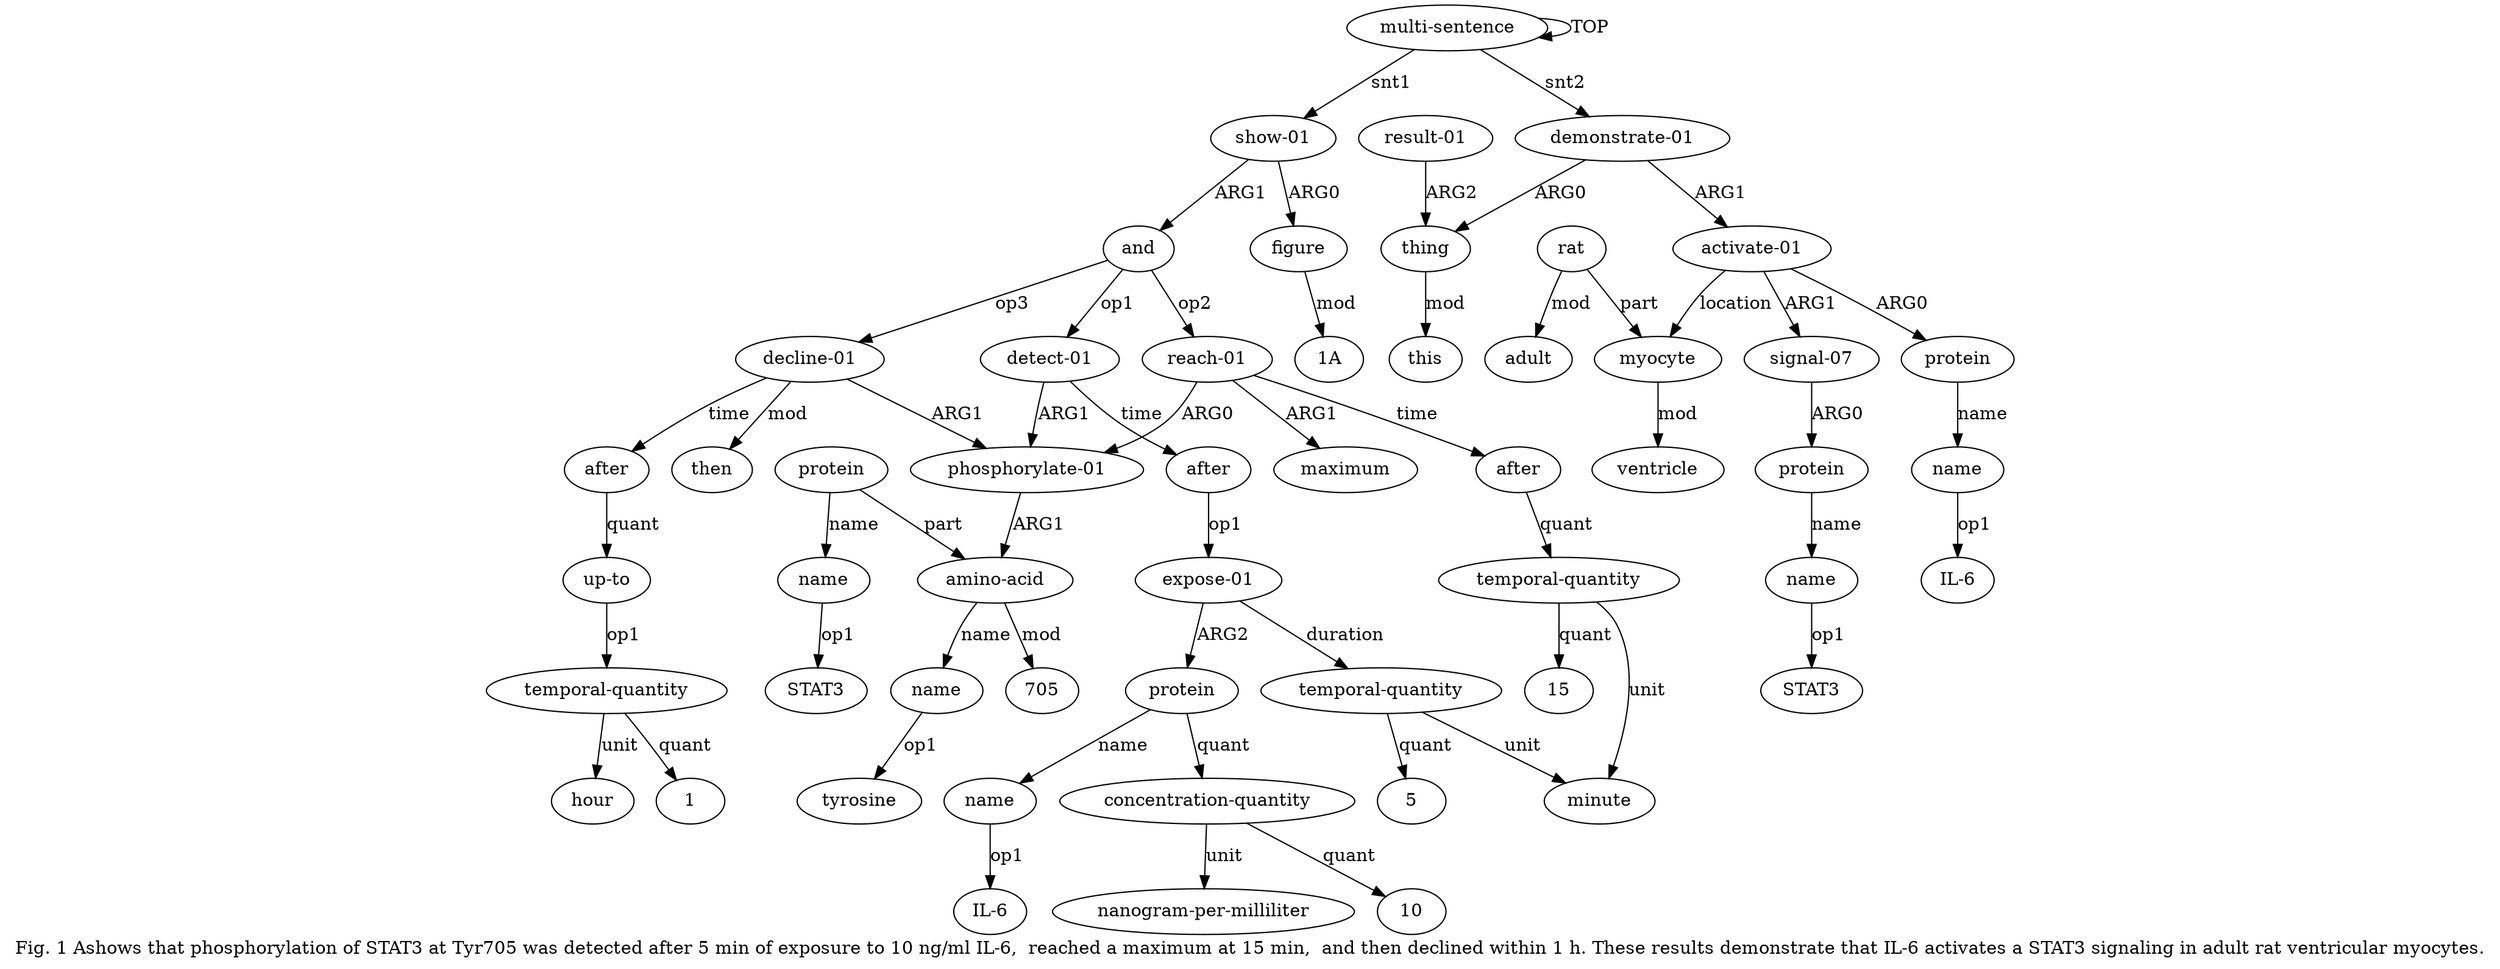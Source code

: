 digraph  {
	graph [label="Fig. 1 Ashows that phosphorylation of STAT3 at Tyr705 was detected after 5 min of exposure to 10 ng/ml IL-6,  reached a maximum \
at 15 min,  and then declined within 1 h. These results demonstrate that IL-6 activates a STAT3 signaling in adult rat ventricular \
myocytes."];
	node [label="\N"];
	a20	 [color=black,
		gold_ind=20,
		gold_label=after,
		label=after,
		test_ind=20,
		test_label=after];
	a21	 [color=black,
		gold_ind=21,
		gold_label="temporal-quantity",
		label="temporal-quantity",
		test_ind=21,
		test_label="temporal-quantity"];
	a20 -> a21 [key=0,
	color=black,
	gold_label=quant,
	label=quant,
	test_label=quant];
"a21 15" [color=black,
	gold_ind=-1,
	gold_label=15,
	label=15,
	test_ind=-1,
	test_label=15];
a21 -> "a21 15" [key=0,
color=black,
gold_label=quant,
label=quant,
test_label=quant];
a17 [color=black,
gold_ind=17,
gold_label=minute,
label=minute,
test_ind=17,
test_label=minute];
a21 -> a17 [key=0,
color=black,
gold_label=unit,
label=unit,
test_label=unit];
a22 [color=black,
gold_ind=22,
gold_label="decline-01",
label="decline-01",
test_ind=22,
test_label="decline-01"];
a23 [color=black,
gold_ind=23,
gold_label=after,
label=after,
test_ind=23,
test_label=after];
a22 -> a23 [key=0,
color=black,
gold_label=time,
label=time,
test_label=time];
a27 [color=black,
gold_ind=27,
gold_label=then,
label=then,
test_ind=27,
test_label=then];
a22 -> a27 [key=0,
color=black,
gold_label=mod,
label=mod,
test_label=mod];
a5 [color=black,
gold_ind=5,
gold_label="phosphorylate-01",
label="phosphorylate-01",
test_ind=5,
test_label="phosphorylate-01"];
a22 -> a5 [key=0,
color=black,
gold_label=ARG1,
label=ARG1,
test_label=ARG1];
a24 [color=black,
gold_ind=24,
gold_label="up-to",
label="up-to",
test_ind=24,
test_label="up-to"];
a23 -> a24 [key=0,
color=black,
gold_label=quant,
label=quant,
test_label=quant];
a25 [color=black,
gold_ind=25,
gold_label="temporal-quantity",
label="temporal-quantity",
test_ind=25,
test_label="temporal-quantity"];
a24 -> a25 [key=0,
color=black,
gold_label=op1,
label=op1,
test_label=op1];
a26 [color=black,
gold_ind=26,
gold_label=hour,
label=hour,
test_ind=26,
test_label=hour];
a25 -> a26 [key=0,
color=black,
gold_label=unit,
label=unit,
test_label=unit];
"a25 1" [color=black,
gold_ind=-1,
gold_label=1,
label=1,
test_ind=-1,
test_label=1];
a25 -> "a25 1" [key=0,
color=black,
gold_label=quant,
label=quant,
test_label=quant];
a28 [color=black,
gold_ind=28,
gold_label="demonstrate-01",
label="demonstrate-01",
test_ind=28,
test_label="demonstrate-01"];
a29 [color=black,
gold_ind=29,
gold_label=thing,
label=thing,
test_ind=29,
test_label=thing];
a28 -> a29 [key=0,
color=black,
gold_label=ARG0,
label=ARG0,
test_label=ARG0];
a32 [color=black,
gold_ind=32,
gold_label="activate-01",
label="activate-01",
test_ind=32,
test_label="activate-01"];
a28 -> a32 [key=0,
color=black,
gold_label=ARG1,
label=ARG1,
test_label=ARG1];
a31 [color=black,
gold_ind=31,
gold_label=this,
label=this,
test_ind=31,
test_label=this];
a29 -> a31 [key=0,
color=black,
gold_label=mod,
label=mod,
test_label=mod];
"a37 STAT3" [color=black,
gold_ind=-1,
gold_label=STAT3,
label=STAT3,
test_ind=-1,
test_label=STAT3];
"a16 5" [color=black,
gold_ind=-1,
gold_label=5,
label=5,
test_ind=-1,
test_label=5];
"a7 tyrosine" [color=black,
gold_ind=-1,
gold_label=tyrosine,
label=tyrosine,
test_ind=-1,
test_label=tyrosine];
a30 [color=black,
gold_ind=30,
gold_label="result-01",
label="result-01",
test_ind=30,
test_label="result-01"];
a30 -> a29 [key=0,
color=black,
gold_label=ARG2,
label=ARG2,
test_label=ARG2];
"a6 705" [color=black,
gold_ind=-1,
gold_label=705,
label=705,
test_ind=-1,
test_label=705];
a37 [color=black,
gold_ind=37,
gold_label=name,
label=name,
test_ind=37,
test_label=name];
a37 -> "a37 STAT3" [key=0,
color=black,
gold_label=op1,
label=op1,
test_label=op1];
"a2 1A" [color=black,
gold_ind=-1,
gold_label="1A",
label="1A",
test_ind=-1,
test_label="1A"];
a36 [color=black,
gold_ind=36,
gold_label=protein,
label=protein,
test_ind=36,
test_label=protein];
a36 -> a37 [key=0,
color=black,
gold_label=name,
label=name,
test_label=name];
a33 [color=black,
gold_ind=33,
gold_label=protein,
label=protein,
test_ind=33,
test_label=protein];
a34 [color=black,
gold_ind=34,
gold_label=name,
label=name,
test_ind=34,
test_label=name];
a33 -> a34 [key=0,
color=black,
gold_label=name,
label=name,
test_label=name];
a35 [color=black,
gold_ind=35,
gold_label="signal-07",
label="signal-07",
test_ind=35,
test_label="signal-07"];
a35 -> a36 [key=0,
color=black,
gold_label=ARG0,
label=ARG0,
test_label=ARG0];
"a34 IL-6" [color=black,
gold_ind=-1,
gold_label="IL-6",
label="IL-6",
test_ind=-1,
test_label="IL-6"];
a34 -> "a34 IL-6" [key=0,
color=black,
gold_label=op1,
label=op1,
test_label=op1];
"a13 IL-6" [color=black,
gold_ind=-1,
gold_label="IL-6",
label="IL-6",
test_ind=-1,
test_label="IL-6"];
a32 -> a33 [key=0,
color=black,
gold_label=ARG0,
label=ARG0,
test_label=ARG0];
a32 -> a35 [key=0,
color=black,
gold_label=ARG1,
label=ARG1,
test_label=ARG1];
a38 [color=black,
gold_ind=38,
gold_label=myocyte,
label=myocyte,
test_ind=38,
test_label=myocyte];
a32 -> a38 [key=0,
color=black,
gold_label=location,
label=location,
test_label=location];
a15 [color=black,
gold_ind=15,
gold_label="nanogram-per-milliliter",
label="nanogram-per-milliliter",
test_ind=15,
test_label="nanogram-per-milliliter"];
a14 [color=black,
gold_ind=14,
gold_label="concentration-quantity",
label="concentration-quantity",
test_ind=14,
test_label="concentration-quantity"];
a14 -> a15 [key=0,
color=black,
gold_label=unit,
label=unit,
test_label=unit];
"a14 10" [color=black,
gold_ind=-1,
gold_label=10,
label=10,
test_ind=-1,
test_label=10];
a14 -> "a14 10" [key=0,
color=black,
gold_label=quant,
label=quant,
test_label=quant];
a16 [color=black,
gold_ind=16,
gold_label="temporal-quantity",
label="temporal-quantity",
test_ind=16,
test_label="temporal-quantity"];
a16 -> "a16 5" [key=0,
color=black,
gold_label=quant,
label=quant,
test_label=quant];
a16 -> a17 [key=0,
color=black,
gold_label=unit,
label=unit,
test_label=unit];
a11 [color=black,
gold_ind=11,
gold_label="expose-01",
label="expose-01",
test_ind=11,
test_label="expose-01"];
a11 -> a16 [key=0,
color=black,
gold_label=duration,
label=duration,
test_label=duration];
a12 [color=black,
gold_ind=12,
gold_label=protein,
label=protein,
test_ind=12,
test_label=protein];
a11 -> a12 [key=0,
color=black,
gold_label=ARG2,
label=ARG2,
test_label=ARG2];
a10 [color=black,
gold_ind=10,
gold_label=after,
label=after,
test_ind=10,
test_label=after];
a10 -> a11 [key=0,
color=black,
gold_label=op1,
label=op1,
test_label=op1];
a13 [color=black,
gold_ind=13,
gold_label=name,
label=name,
test_ind=13,
test_label=name];
a13 -> "a13 IL-6" [key=0,
color=black,
gold_label=op1,
label=op1,
test_label=op1];
a12 -> a14 [key=0,
color=black,
gold_label=quant,
label=quant,
test_label=quant];
a12 -> a13 [key=0,
color=black,
gold_label=name,
label=name,
test_label=name];
a39 [color=black,
gold_ind=39,
gold_label=ventricle,
label=ventricle,
test_ind=39,
test_label=ventricle];
a38 -> a39 [key=0,
color=black,
gold_label=mod,
label=mod,
test_label=mod];
a19 [color=black,
gold_ind=19,
gold_label=maximum,
label=maximum,
test_ind=19,
test_label=maximum];
a18 [color=black,
gold_ind=18,
gold_label="reach-01",
label="reach-01",
test_ind=18,
test_label="reach-01"];
a18 -> a20 [key=0,
color=black,
gold_label=time,
label=time,
test_label=time];
a18 -> a19 [key=0,
color=black,
gold_label=ARG1,
label=ARG1,
test_label=ARG1];
a18 -> a5 [key=0,
color=black,
gold_label=ARG0,
label=ARG0,
test_label=ARG0];
a1 [color=black,
gold_ind=1,
gold_label="show-01",
label="show-01",
test_ind=1,
test_label="show-01"];
a3 [color=black,
gold_ind=3,
gold_label=and,
label=and,
test_ind=3,
test_label=and];
a1 -> a3 [key=0,
color=black,
gold_label=ARG1,
label=ARG1,
test_label=ARG1];
a2 [color=black,
gold_ind=2,
gold_label=figure,
label=figure,
test_ind=2,
test_label=figure];
a1 -> a2 [key=0,
color=black,
gold_label=ARG0,
label=ARG0,
test_label=ARG0];
a0 [color=black,
gold_ind=0,
gold_label="multi-sentence",
label="multi-sentence",
test_ind=0,
test_label="multi-sentence"];
a0 -> a28 [key=0,
color=black,
gold_label=snt2,
label=snt2,
test_label=snt2];
a0 -> a1 [key=0,
color=black,
gold_label=snt1,
label=snt1,
test_label=snt1];
a0 -> a0 [key=0,
color=black,
gold_label=TOP,
label=TOP,
test_label=TOP];
a3 -> a22 [key=0,
color=black,
gold_label=op3,
label=op3,
test_label=op3];
a3 -> a18 [key=0,
color=black,
gold_label=op2,
label=op2,
test_label=op2];
a4 [color=black,
gold_ind=4,
gold_label="detect-01",
label="detect-01",
test_ind=4,
test_label="detect-01"];
a3 -> a4 [key=0,
color=black,
gold_label=op1,
label=op1,
test_label=op1];
a2 -> "a2 1A" [key=0,
color=black,
gold_label=mod,
label=mod,
test_label=mod];
a6 [color=black,
gold_ind=6,
gold_label="amino-acid",
label="amino-acid",
test_ind=6,
test_label="amino-acid"];
a5 -> a6 [key=0,
color=black,
gold_label=ARG1,
label=ARG1,
test_label=ARG1];
a4 -> a10 [key=0,
color=black,
gold_label=time,
label=time,
test_label=time];
a4 -> a5 [key=0,
color=black,
gold_label=ARG1,
label=ARG1,
test_label=ARG1];
a7 [color=black,
gold_ind=7,
gold_label=name,
label=name,
test_ind=7,
test_label=name];
a7 -> "a7 tyrosine" [key=0,
color=black,
gold_label=op1,
label=op1,
test_label=op1];
a6 -> "a6 705" [key=0,
color=black,
gold_label=mod,
label=mod,
test_label=mod];
a6 -> a7 [key=0,
color=black,
gold_label=name,
label=name,
test_label=name];
a9 [color=black,
gold_ind=9,
gold_label=name,
label=name,
test_ind=9,
test_label=name];
"a9 STAT3" [color=black,
gold_ind=-1,
gold_label=STAT3,
label=STAT3,
test_ind=-1,
test_label=STAT3];
a9 -> "a9 STAT3" [key=0,
color=black,
gold_label=op1,
label=op1,
test_label=op1];
a8 [color=black,
gold_ind=8,
gold_label=protein,
label=protein,
test_ind=8,
test_label=protein];
a8 -> a6 [key=0,
color=black,
gold_label=part,
label=part,
test_label=part];
a8 -> a9 [key=0,
color=black,
gold_label=name,
label=name,
test_label=name];
a40 [color=black,
gold_ind=40,
gold_label=rat,
label=rat,
test_ind=40,
test_label=rat];
a40 -> a38 [key=0,
color=black,
gold_label=part,
label=part,
test_label=part];
a41 [color=black,
gold_ind=41,
gold_label=adult,
label=adult,
test_ind=41,
test_label=adult];
a40 -> a41 [key=0,
color=black,
gold_label=mod,
label=mod,
test_label=mod];
}
